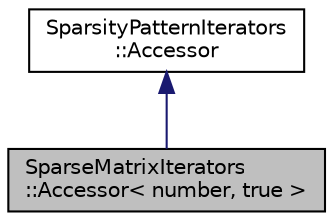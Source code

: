 digraph "SparseMatrixIterators::Accessor&lt; number, true &gt;"
{
 // LATEX_PDF_SIZE
  edge [fontname="Helvetica",fontsize="10",labelfontname="Helvetica",labelfontsize="10"];
  node [fontname="Helvetica",fontsize="10",shape=record];
  Node1 [label="SparseMatrixIterators\l::Accessor\< number, true \>",height=0.2,width=0.4,color="black", fillcolor="grey75", style="filled", fontcolor="black",tooltip=" "];
  Node2 -> Node1 [dir="back",color="midnightblue",fontsize="10",style="solid",fontname="Helvetica"];
  Node2 [label="SparsityPatternIterators\l::Accessor",height=0.2,width=0.4,color="black", fillcolor="white", style="filled",URL="$classSparsityPatternIterators_1_1Accessor.html",tooltip=" "];
}
